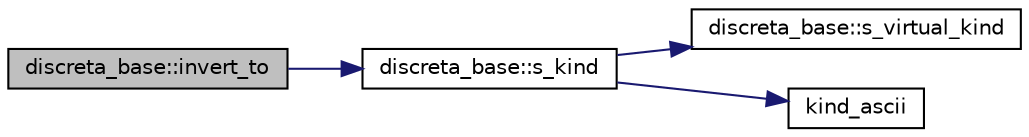 digraph "discreta_base::invert_to"
{
  edge [fontname="Helvetica",fontsize="10",labelfontname="Helvetica",labelfontsize="10"];
  node [fontname="Helvetica",fontsize="10",shape=record];
  rankdir="LR";
  Node13735 [label="discreta_base::invert_to",height=0.2,width=0.4,color="black", fillcolor="grey75", style="filled", fontcolor="black"];
  Node13735 -> Node13736 [color="midnightblue",fontsize="10",style="solid",fontname="Helvetica"];
  Node13736 [label="discreta_base::s_kind",height=0.2,width=0.4,color="black", fillcolor="white", style="filled",URL="$d7/d71/classdiscreta__base.html#a8a830025c74adbbc3362418a7c2ba157"];
  Node13736 -> Node13737 [color="midnightblue",fontsize="10",style="solid",fontname="Helvetica"];
  Node13737 [label="discreta_base::s_virtual_kind",height=0.2,width=0.4,color="black", fillcolor="white", style="filled",URL="$d7/d71/classdiscreta__base.html#a52778a6d6943a468be083d0785d418fb"];
  Node13736 -> Node13738 [color="midnightblue",fontsize="10",style="solid",fontname="Helvetica"];
  Node13738 [label="kind_ascii",height=0.2,width=0.4,color="black", fillcolor="white", style="filled",URL="$d9/d60/discreta_8h.html#ad0ce825a9f29bc6cec27e1b64cfe27bf"];
}
